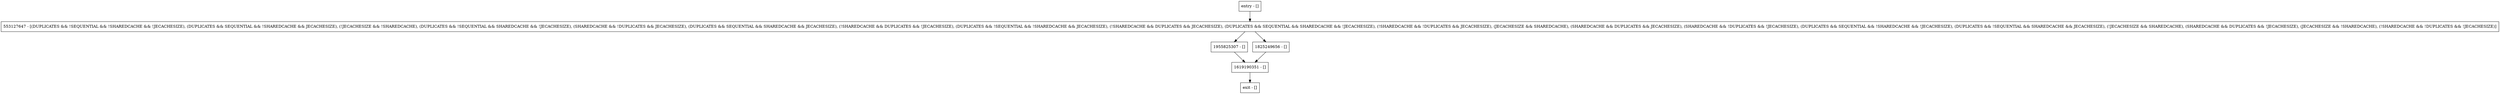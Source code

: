 digraph updateCacheUsage {
node [shape=record];
entry [label="entry - []"];
exit [label="exit - []"];
1619190351 [label="1619190351 - []"];
553127647 [label="553127647 - [(DUPLICATES && !SEQUENTIAL && !SHAREDCACHE && !JECACHESIZE), (DUPLICATES && SEQUENTIAL && !SHAREDCACHE && JECACHESIZE), (!JECACHESIZE && !SHAREDCACHE), (DUPLICATES && !SEQUENTIAL && SHAREDCACHE && !JECACHESIZE), (SHAREDCACHE && !DUPLICATES && JECACHESIZE), (DUPLICATES && SEQUENTIAL && SHAREDCACHE && JECACHESIZE), (!SHAREDCACHE && DUPLICATES && !JECACHESIZE), (DUPLICATES && !SEQUENTIAL && !SHAREDCACHE && JECACHESIZE), (!SHAREDCACHE && DUPLICATES && JECACHESIZE), (DUPLICATES && SEQUENTIAL && SHAREDCACHE && !JECACHESIZE), (!SHAREDCACHE && !DUPLICATES && JECACHESIZE), (JECACHESIZE && SHAREDCACHE), (SHAREDCACHE && DUPLICATES && JECACHESIZE), (SHAREDCACHE && !DUPLICATES && !JECACHESIZE), (DUPLICATES && SEQUENTIAL && !SHAREDCACHE && !JECACHESIZE), (DUPLICATES && !SEQUENTIAL && SHAREDCACHE && JECACHESIZE), (!JECACHESIZE && SHAREDCACHE), (SHAREDCACHE && DUPLICATES && !JECACHESIZE), (JECACHESIZE && !SHAREDCACHE), (!SHAREDCACHE && !DUPLICATES && !JECACHESIZE)]"];
1955825307 [label="1955825307 - []"];
1825249656 [label="1825249656 - []"];
entry;
exit;
entry -> 553127647;
1619190351 -> exit;
553127647 -> 1955825307;
553127647 -> 1825249656;
1955825307 -> 1619190351;
1825249656 -> 1619190351;
}
